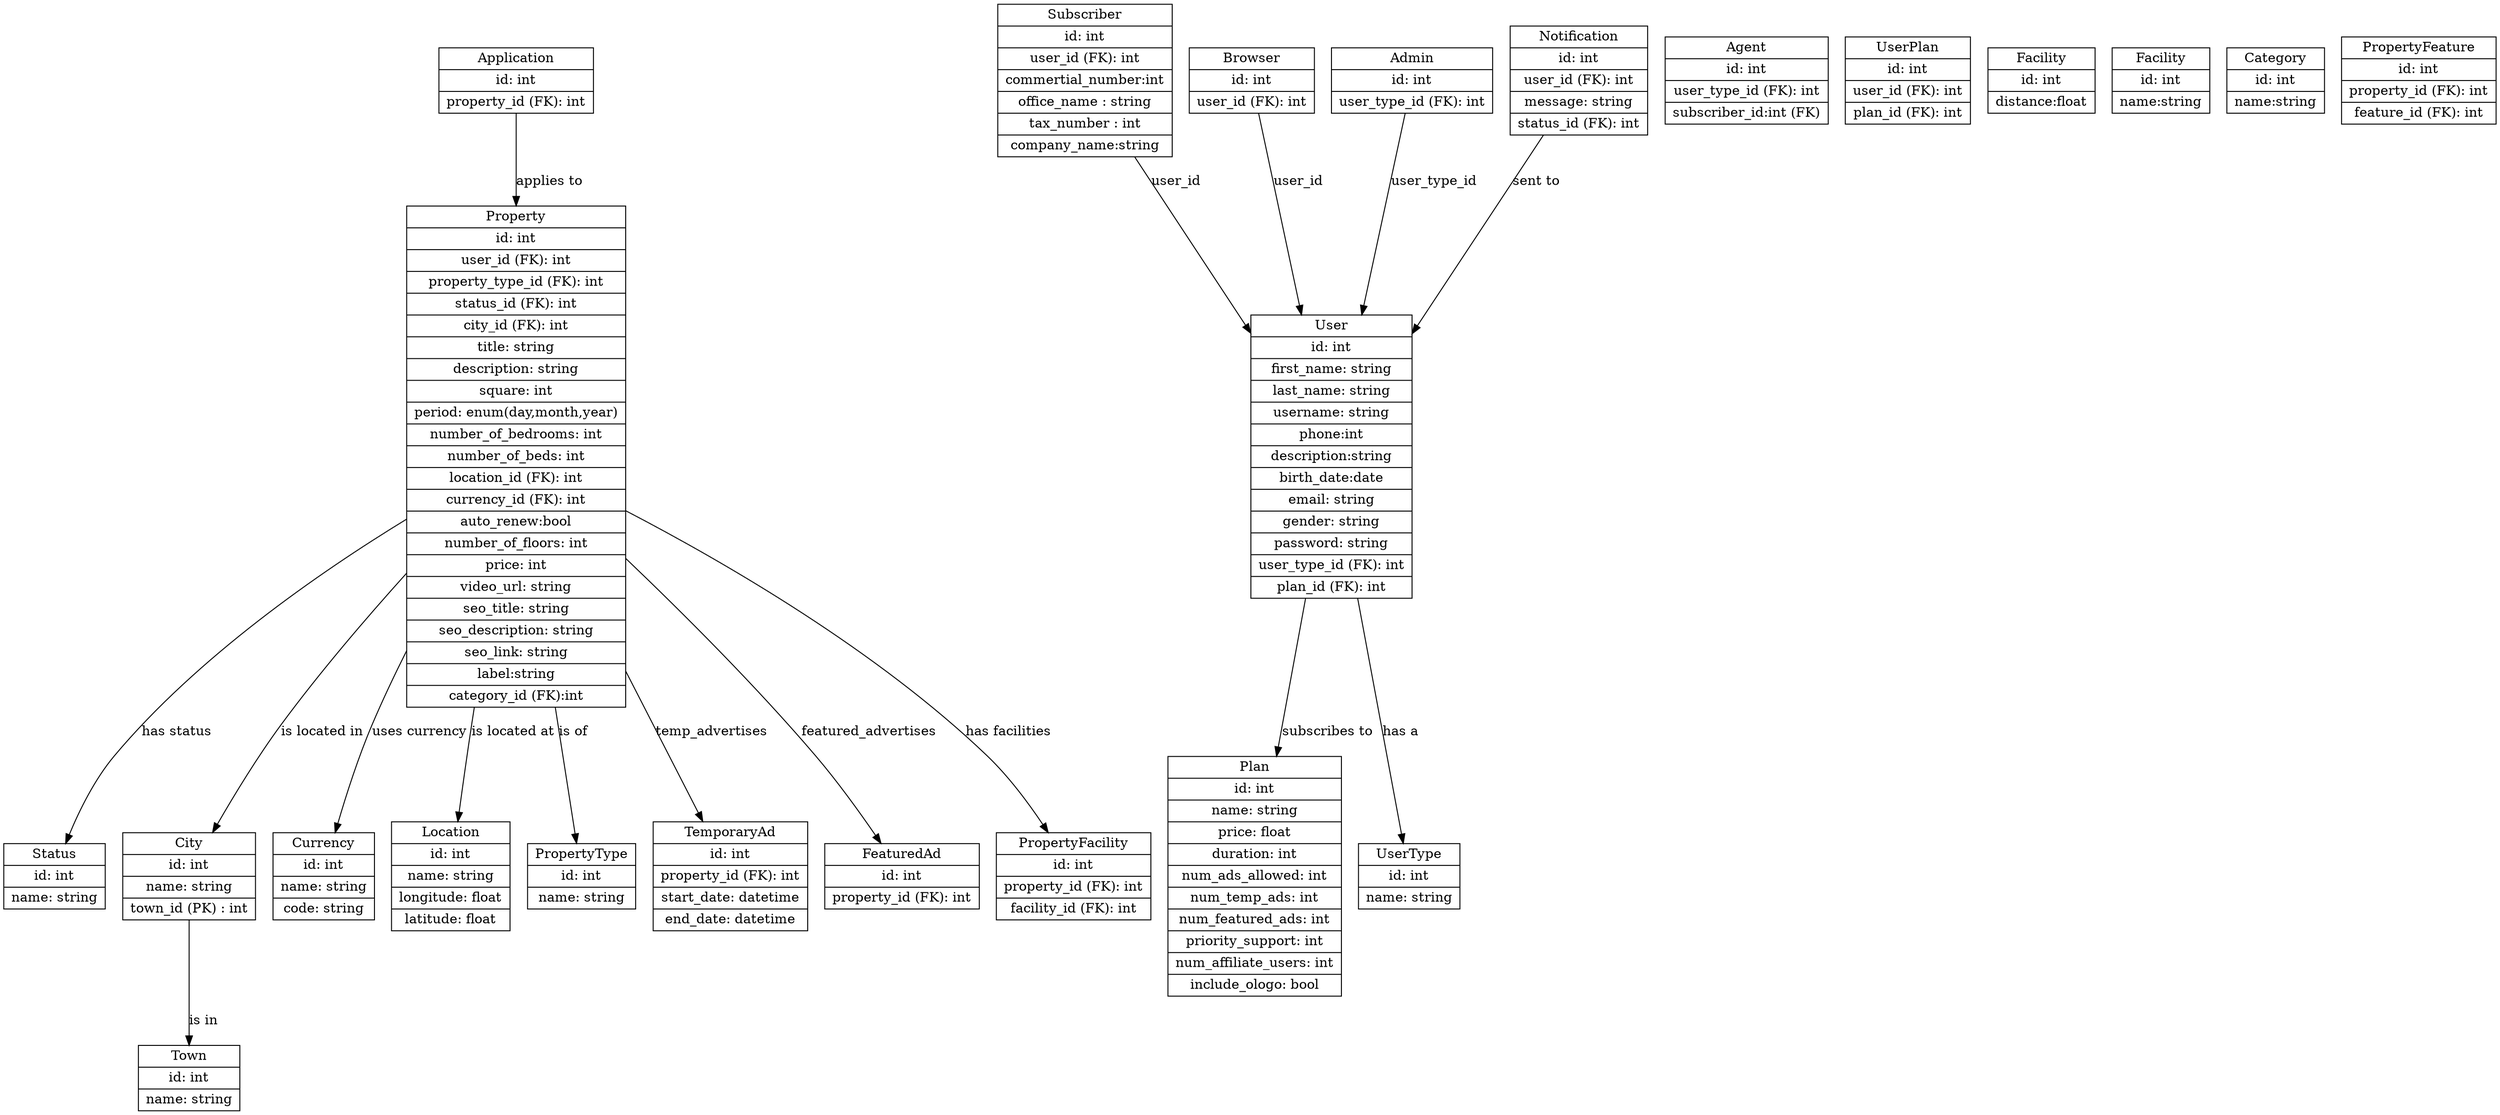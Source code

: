 digraph UML_Diagram {
    node [shape = record;];
    Status [label = "{Status | id: int | name: string}";];
    
    // Town
    Town [label = "{Town | id: int | name: string}";];
    
    // City
    City [label = "{City | id: int | name: string | town_id (PK) : int}";];
    
    // Currency
    Currency [label = "{Currency | id: int | name: string | code: string}";];
    
    // Subscription Plan
    Plan [label = "{Plan | id: int | name: string | price: float | duration: int | num_ads_allowed: int | num_temp_ads: int | num_featured_ads: int | priority_support: int | num_affiliate_users: int | include_ologo: bool}";];
    
    // Location
    Location [label = "{Location | id: int | name: string | longitude: float | latitude: float}";];
    
    // User Types
    UserType [label = "{UserType | id: int | name: string}";];
    
    // subscriber - browser
    User [label = "{User | id: int | first_name: string |last_name: string |username: string|phone:int|description:string|birth_date:date| email: string| gender: string | password: string | user_type_id (FK): int | plan_id (FK): int}";];
    // gender is enum male or female
    Subscriber [label = "{Subscriber | id: int | user_id (FK): int | commertial_number:int | office_name : string | tax_number : int|company_name:string }";];
    Browser [label = "{Browser | id: int | user_id (FK): int}";];
    Agent [label = "{Agent | id: int | user_id (FK): int | subscriber_id (FK) : int | ceo:string}";];
    Admin [label = "{Admin | id: int | user_type_id (FK): int}";];
    Agent [label = "{Agent | id: int | user_type_id (FK): int | subscriber_id:int (FK)}";];
    
    // Property Advertisement
    PropertyType [label = "{PropertyType | id: int | name: string}";];
    
    // User Plan
    UserPlan [label = "{UserPlan | id: int | user_id (FK): int | plan_id (FK): int}";];
    
    // Purchase - rent - investment
    Property [label = "{Property | id: int | user_id (FK): int | property_type_id (FK): int | status_id (FK): int | city_id (FK): int | title: string | description: string| square: int | period: enum(day,month,year) | number_of_bedrooms: int | number_of_beds: int | location_id (FK): int | currency_id (FK): int |auto_renew:bool| number_of_floors: int | price: int | video_url: string | seo_title: string | seo_description: string | seo_link: string|label:string|category_id (FK):int}";];
    
    TemporaryAd [label = "{TemporaryAd | id: int | property_id (FK): int | start_date: datetime | end_date: datetime}";];
    FeaturedAd [label = "{FeaturedAd | id: int | property_id (FK): int}";];
    
    // Real Estate Applications
    Application [label = "{Application | id: int | property_id (FK): int}";];
    
    // Facility
    Facility [label = "{Facility | id: int | distance:float}";];
    
    // Facility
    Feature [label = "{Facility | id: int | name:string}";];
    
    
    // Facility
    Category [label = "{Category | id: int | name:string}";];
    
    // PropertyFacility
    PropertyFacility [label = "{PropertyFacility | id: int | property_id (FK): int | facility_id (FK): int}";];
    
    // PropertyFeature
    PropertyFeature [label = "{PropertyFeature | id: int | property_id (FK): int | feature_id (FK): int}";];
    
    // Notification
    Notification [label = "{Notification | id: int | user_id (FK): int | message: string | status_id (FK): int}";];
    
    // User Relationships
    User -> UserType [label = "has a";];
    User -> Plan [label = "subscribes to";];
    Subscriber -> User [label = "user_id";];
    Browser -> User [label = "user_id";];
    Admin -> User [label = "user_type_id";];
    
    // Property Relationships
    Property -> PropertyType [label = "is of";];
    Property -> Status [label = "has status";];
    Property -> TemporaryAd [label = "temp_advertises";];
    Property -> FeaturedAd [label = "featured_advertises";];
    Property -> PropertyFacility [label = "has facilities";];
    
    // Real Estate Applications Relationships
    Application -> Property [label = "applies to";];
    Property -> Location [label = "is located at";];
    Property -> Currency [label = "uses currency";];
    
    // City Relationships
    City -> Town [label = "is in";];
    Property -> City [label = "is located in";];
    
    // Notification Relationships
    Notification -> User [label = "sent to";];
}
